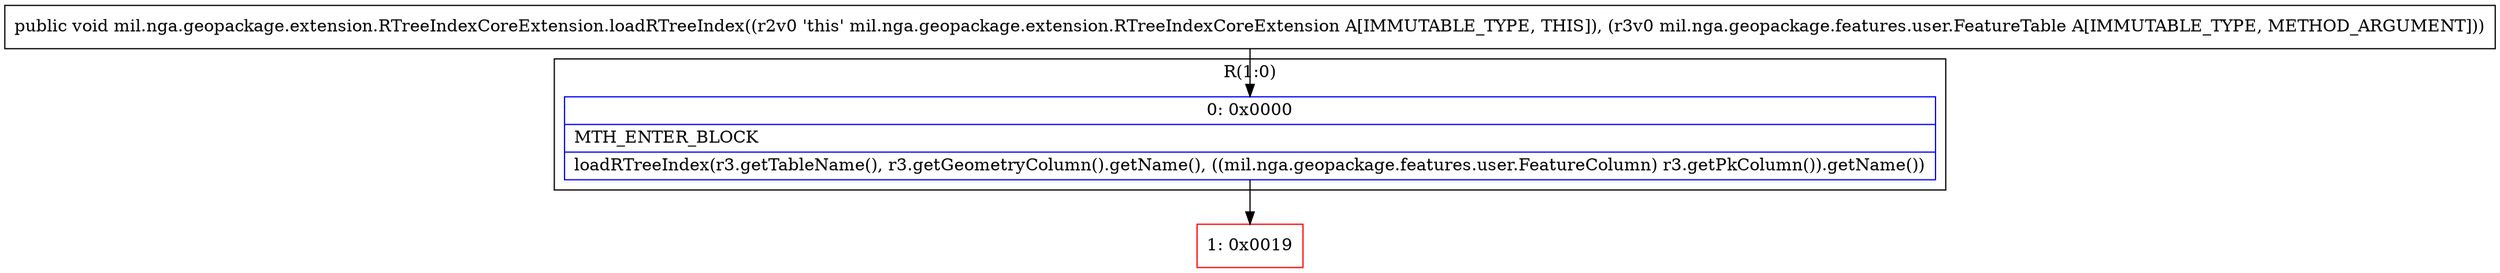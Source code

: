 digraph "CFG formil.nga.geopackage.extension.RTreeIndexCoreExtension.loadRTreeIndex(Lmil\/nga\/geopackage\/features\/user\/FeatureTable;)V" {
subgraph cluster_Region_1130846625 {
label = "R(1:0)";
node [shape=record,color=blue];
Node_0 [shape=record,label="{0\:\ 0x0000|MTH_ENTER_BLOCK\l|loadRTreeIndex(r3.getTableName(), r3.getGeometryColumn().getName(), ((mil.nga.geopackage.features.user.FeatureColumn) r3.getPkColumn()).getName())\l}"];
}
Node_1 [shape=record,color=red,label="{1\:\ 0x0019}"];
MethodNode[shape=record,label="{public void mil.nga.geopackage.extension.RTreeIndexCoreExtension.loadRTreeIndex((r2v0 'this' mil.nga.geopackage.extension.RTreeIndexCoreExtension A[IMMUTABLE_TYPE, THIS]), (r3v0 mil.nga.geopackage.features.user.FeatureTable A[IMMUTABLE_TYPE, METHOD_ARGUMENT])) }"];
MethodNode -> Node_0;
Node_0 -> Node_1;
}

